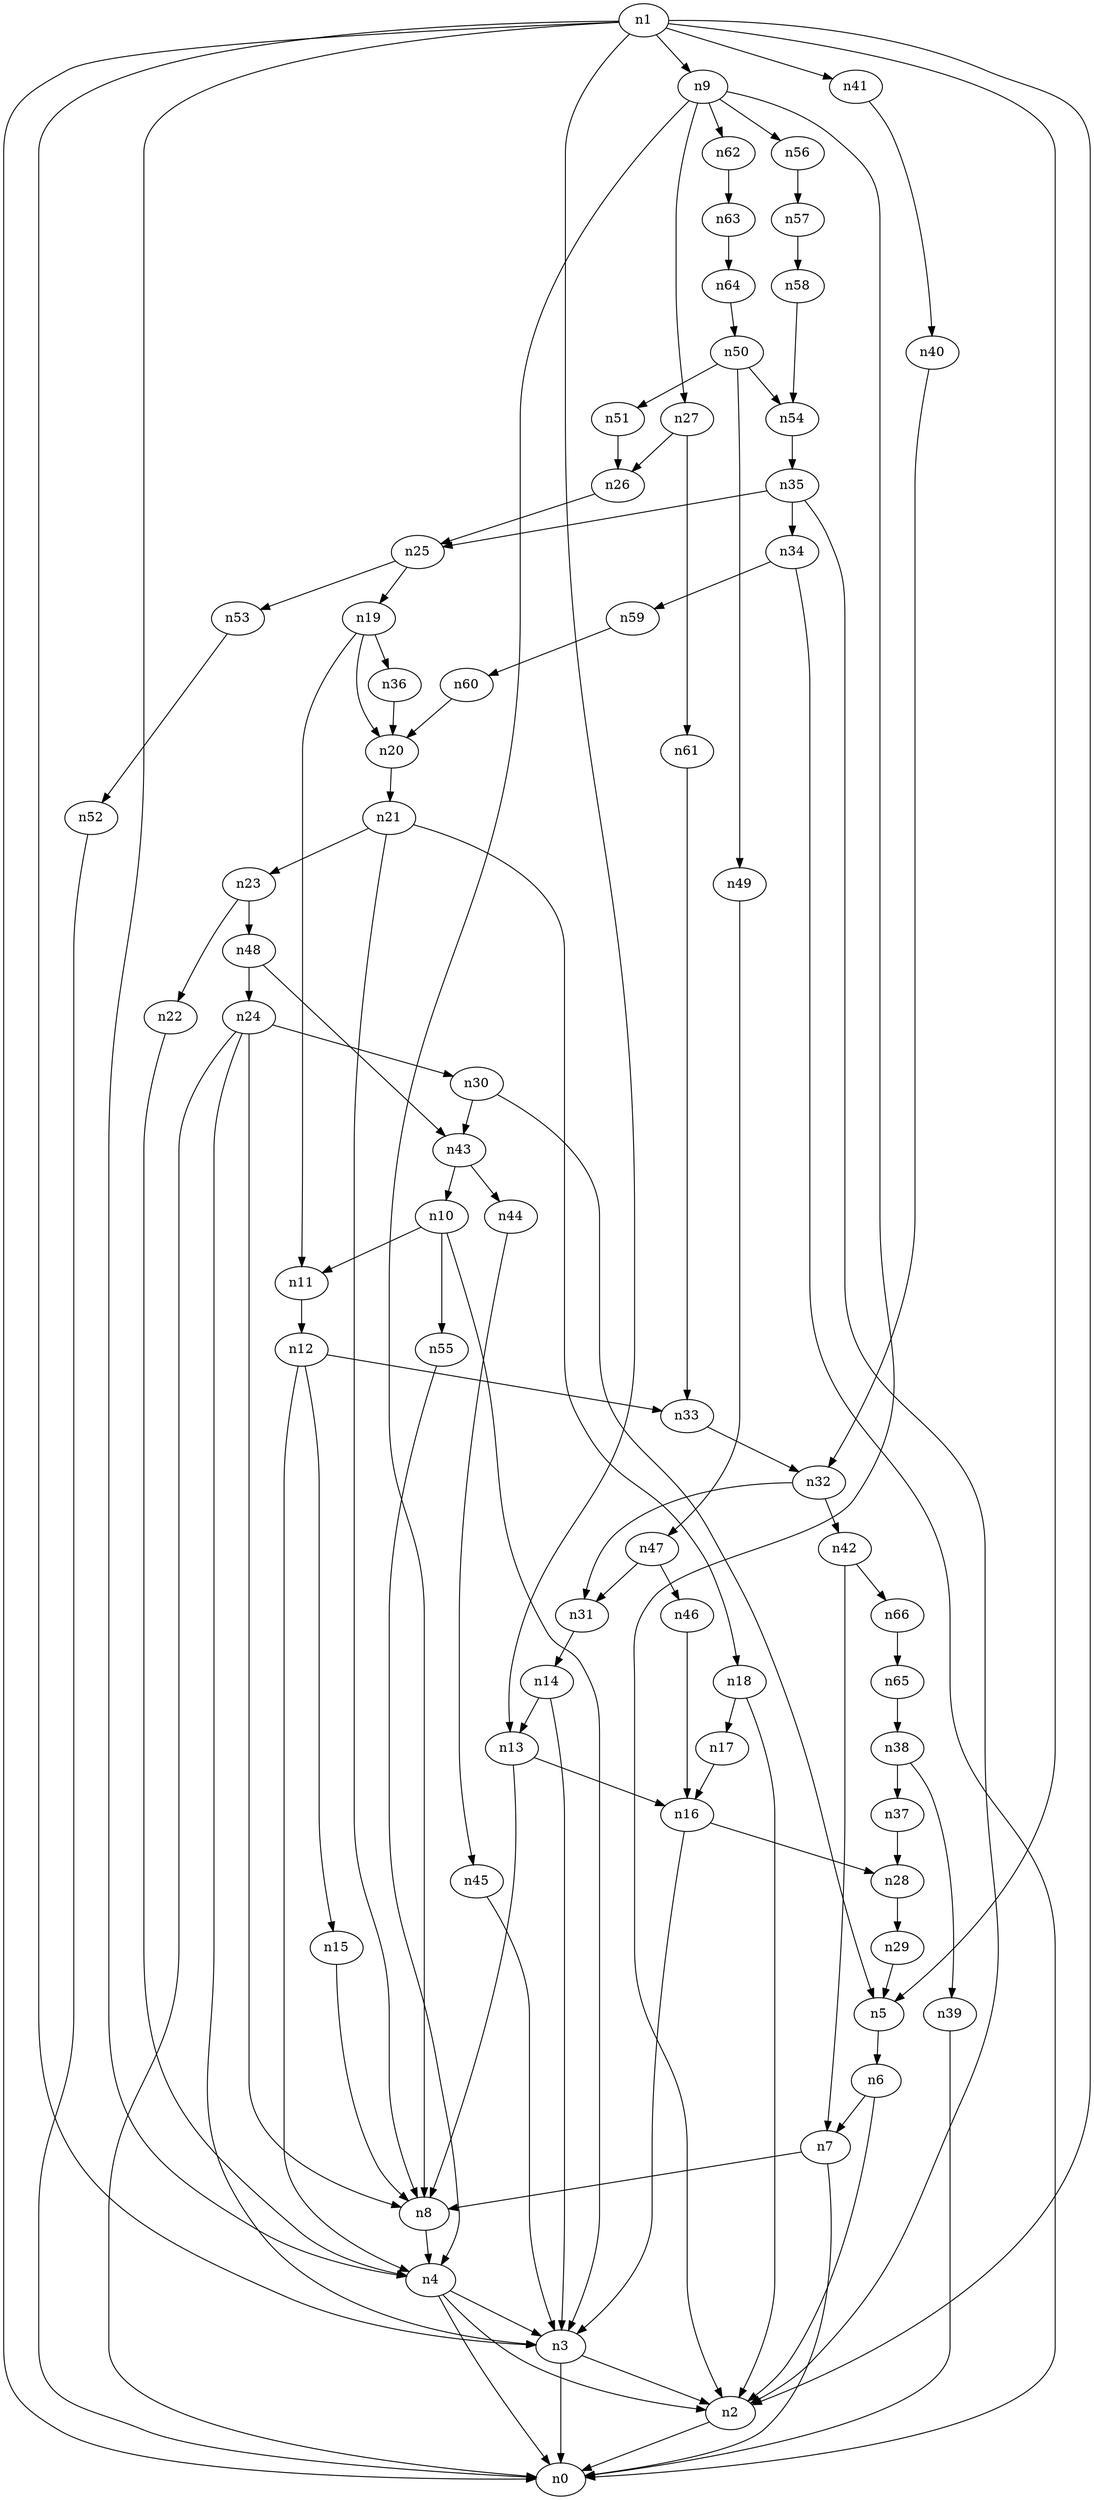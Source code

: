 digraph G {
	n1 -> n0	 [_graphml_id=e0];
	n1 -> n2	 [_graphml_id=e1];
	n1 -> n3	 [_graphml_id=e6];
	n1 -> n4	 [_graphml_id=e9];
	n1 -> n5	 [_graphml_id=e10];
	n1 -> n9	 [_graphml_id=e17];
	n1 -> n13	 [_graphml_id=e23];
	n1 -> n41	 [_graphml_id=e69];
	n2 -> n0	 [_graphml_id=e5];
	n3 -> n0	 [_graphml_id=e8];
	n3 -> n2	 [_graphml_id=e2];
	n4 -> n0	 [_graphml_id=e4];
	n4 -> n2	 [_graphml_id=e7];
	n4 -> n3	 [_graphml_id=e3];
	n5 -> n6	 [_graphml_id=e11];
	n6 -> n2	 [_graphml_id=e12];
	n6 -> n7	 [_graphml_id=e28];
	n7 -> n0	 [_graphml_id=e13];
	n7 -> n8	 [_graphml_id=e14];
	n8 -> n4	 [_graphml_id=e15];
	n9 -> n2	 [_graphml_id=e18];
	n9 -> n8	 [_graphml_id=e16];
	n9 -> n27	 [_graphml_id=e46];
	n9 -> n56	 [_graphml_id=e95];
	n9 -> n62	 [_graphml_id=e105];
	n10 -> n3	 [_graphml_id=e19];
	n10 -> n11	 [_graphml_id=e20];
	n10 -> n55	 [_graphml_id=e92];
	n11 -> n12	 [_graphml_id=e21];
	n12 -> n4	 [_graphml_id=e22];
	n12 -> n15	 [_graphml_id=e27];
	n12 -> n33	 [_graphml_id=e56];
	n13 -> n8	 [_graphml_id=e52];
	n13 -> n16	 [_graphml_id=e29];
	n14 -> n3	 [_graphml_id=e25];
	n14 -> n13	 [_graphml_id=e24];
	n15 -> n8	 [_graphml_id=e26];
	n16 -> n3	 [_graphml_id=e62];
	n16 -> n28	 [_graphml_id=e47];
	n17 -> n16	 [_graphml_id=e30];
	n18 -> n2	 [_graphml_id=e32];
	n18 -> n17	 [_graphml_id=e31];
	n19 -> n11	 [_graphml_id=e33];
	n19 -> n20	 [_graphml_id=e34];
	n19 -> n36	 [_graphml_id=e60];
	n20 -> n21	 [_graphml_id=e35];
	n21 -> n8	 [_graphml_id=e36];
	n21 -> n18	 [_graphml_id=e42];
	n21 -> n23	 [_graphml_id=e39];
	n22 -> n4	 [_graphml_id=e37];
	n23 -> n22	 [_graphml_id=e38];
	n23 -> n48	 [_graphml_id=e82];
	n24 -> n0	 [_graphml_id=e72];
	n24 -> n3	 [_graphml_id=e40];
	n24 -> n8	 [_graphml_id=e41];
	n24 -> n30	 [_graphml_id=e51];
	n25 -> n19	 [_graphml_id=e43];
	n25 -> n53	 [_graphml_id=e89];
	n26 -> n25	 [_graphml_id=e44];
	n27 -> n26	 [_graphml_id=e45];
	n27 -> n61	 [_graphml_id=e103];
	n28 -> n29	 [_graphml_id=e48];
	n29 -> n5	 [_graphml_id=e49];
	n30 -> n5	 [_graphml_id=e50];
	n30 -> n43	 [_graphml_id=e73];
	n31 -> n14	 [_graphml_id=e53];
	n32 -> n31	 [_graphml_id=e54];
	n32 -> n42	 [_graphml_id=e71];
	n33 -> n32	 [_graphml_id=e55];
	n34 -> n0	 [_graphml_id=e57];
	n34 -> n59	 [_graphml_id=e99];
	n35 -> n2	 [_graphml_id=e94];
	n35 -> n25	 [_graphml_id=e59];
	n35 -> n34	 [_graphml_id=e58];
	n36 -> n20	 [_graphml_id=e61];
	n37 -> n28	 [_graphml_id=e63];
	n38 -> n37	 [_graphml_id=e64];
	n38 -> n39	 [_graphml_id=e65];
	n39 -> n0	 [_graphml_id=e66];
	n40 -> n32	 [_graphml_id=e67];
	n41 -> n40	 [_graphml_id=e68];
	n42 -> n7	 [_graphml_id=e70];
	n42 -> n66	 [_graphml_id=e111];
	n43 -> n10	 [_graphml_id=e104];
	n43 -> n44	 [_graphml_id=e74];
	n44 -> n45	 [_graphml_id=e75];
	n45 -> n3	 [_graphml_id=e76];
	n46 -> n16	 [_graphml_id=e77];
	n47 -> n31	 [_graphml_id=e79];
	n47 -> n46	 [_graphml_id=e78];
	n48 -> n24	 [_graphml_id=e81];
	n48 -> n43	 [_graphml_id=e80];
	n49 -> n47	 [_graphml_id=e83];
	n50 -> n49	 [_graphml_id=e84];
	n50 -> n51	 [_graphml_id=e85];
	n50 -> n54	 [_graphml_id=e91];
	n51 -> n26	 [_graphml_id=e86];
	n52 -> n0	 [_graphml_id=e87];
	n53 -> n52	 [_graphml_id=e88];
	n54 -> n35	 [_graphml_id=e90];
	n55 -> n4	 [_graphml_id=e93];
	n56 -> n57	 [_graphml_id=e96];
	n57 -> n58	 [_graphml_id=e97];
	n58 -> n54	 [_graphml_id=e98];
	n59 -> n60	 [_graphml_id=e100];
	n60 -> n20	 [_graphml_id=e101];
	n61 -> n33	 [_graphml_id=e102];
	n62 -> n63	 [_graphml_id=e106];
	n63 -> n64	 [_graphml_id=e107];
	n64 -> n50	 [_graphml_id=e108];
	n65 -> n38	 [_graphml_id=e109];
	n66 -> n65	 [_graphml_id=e110];
}
